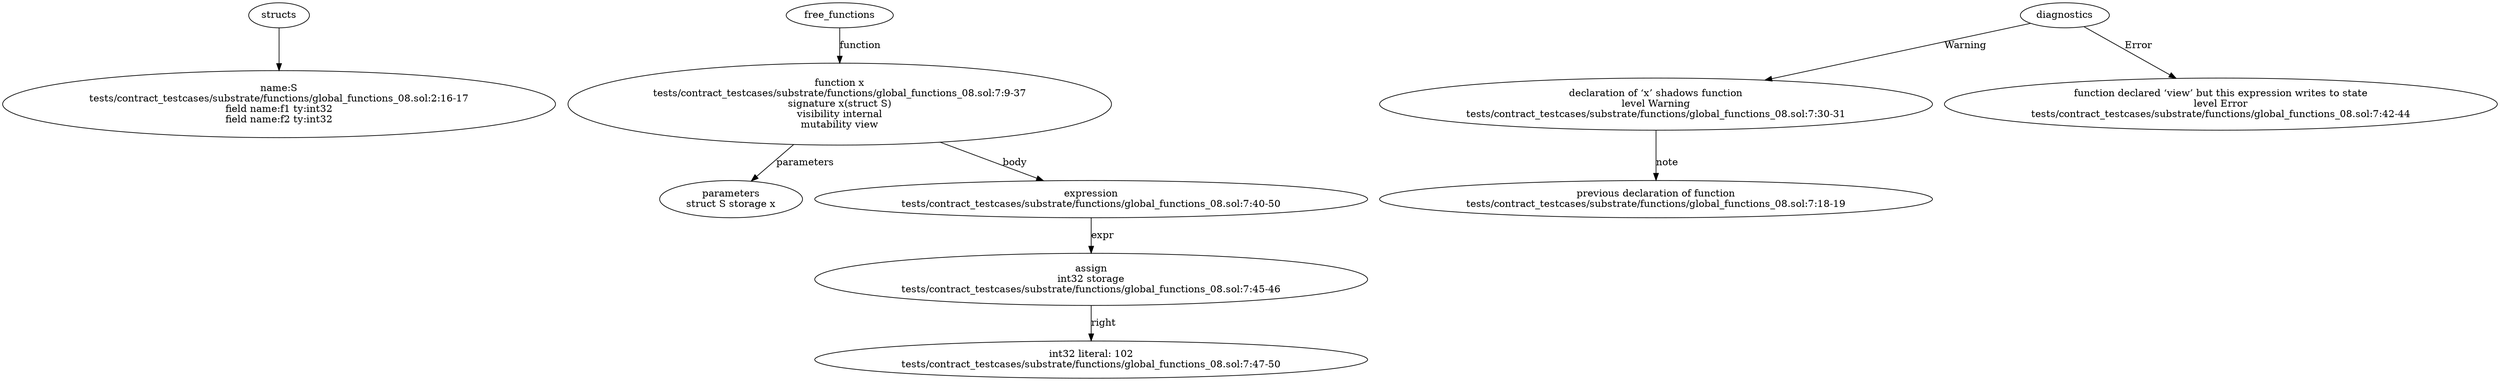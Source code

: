 strict digraph "tests/contract_testcases/substrate/functions/global_functions_08.sol" {
	S [label="name:S\ntests/contract_testcases/substrate/functions/global_functions_08.sol:2:16-17\nfield name:f1 ty:int32\nfield name:f2 ty:int32"]
	x [label="function x\ntests/contract_testcases/substrate/functions/global_functions_08.sol:7:9-37\nsignature x(struct S)\nvisibility internal\nmutability view"]
	parameters [label="parameters\nstruct S storage x"]
	expr [label="expression\ntests/contract_testcases/substrate/functions/global_functions_08.sol:7:40-50"]
	assign [label="assign\nint32 storage\ntests/contract_testcases/substrate/functions/global_functions_08.sol:7:45-46"]
	number_literal [label="int32 literal: 102\ntests/contract_testcases/substrate/functions/global_functions_08.sol:7:47-50"]
	diagnostic [label="declaration of ‘x’ shadows function\nlevel Warning\ntests/contract_testcases/substrate/functions/global_functions_08.sol:7:30-31"]
	note [label="previous declaration of function\ntests/contract_testcases/substrate/functions/global_functions_08.sol:7:18-19"]
	diagnostic_12 [label="function declared ‘view’ but this expression writes to state\nlevel Error\ntests/contract_testcases/substrate/functions/global_functions_08.sol:7:42-44"]
	structs -> S
	free_functions -> x [label="function"]
	x -> parameters [label="parameters"]
	x -> expr [label="body"]
	expr -> assign [label="expr"]
	assign -> number_literal [label="right"]
	diagnostics -> diagnostic [label="Warning"]
	diagnostic -> note [label="note"]
	diagnostics -> diagnostic_12 [label="Error"]
}

